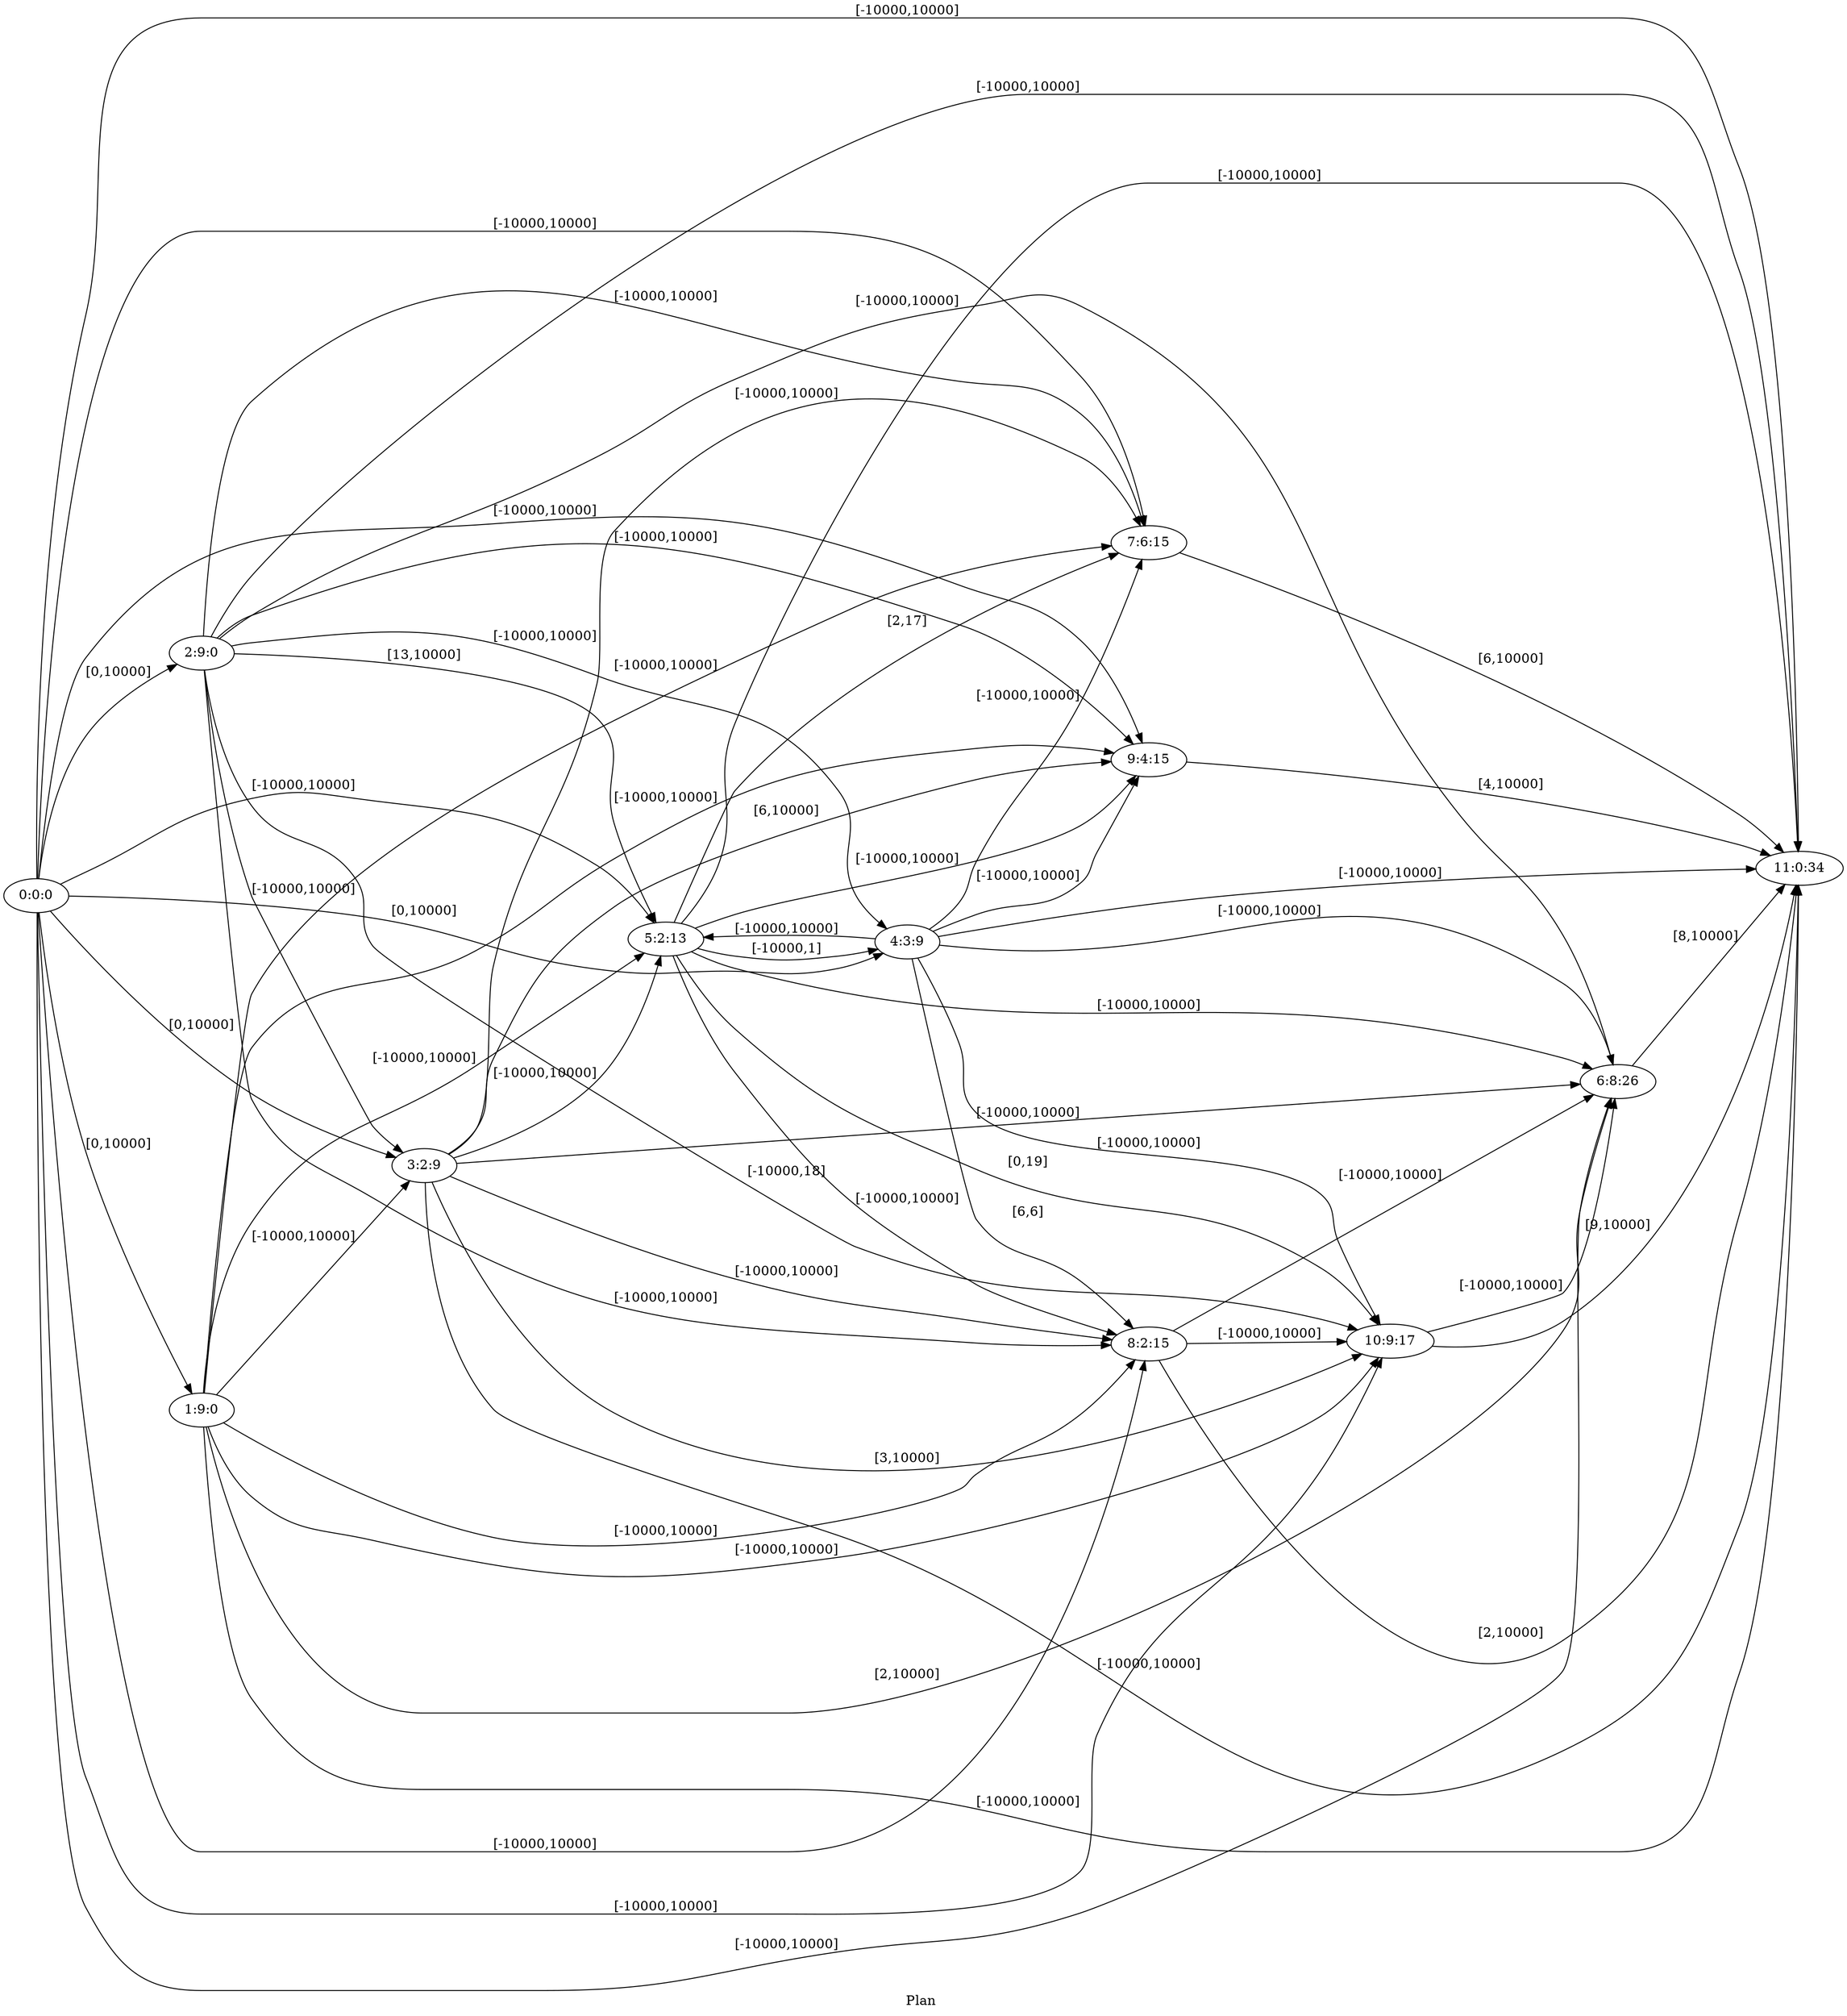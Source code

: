 digraph G {
 rankdir = LR;
 nodesep = .45; 
 size = 30;
label="Plan ";
 fldt = 0.541634;
"0:0:0"->"1:9:0"[ label = "[0,10000]"];
"0:0:0"->"2:9:0"[ label = "[0,10000]"];
"0:0:0"->"3:2:9"[ label = "[0,10000]"];
"0:0:0"->"4:3:9"[ label = "[0,10000]"];
"0:0:0"->"5:2:13"[ label = "[-10000,10000]"];
"0:0:0"->"6:8:26"[ label = "[-10000,10000]"];
"0:0:0"->"7:6:15"[ label = "[-10000,10000]"];
"0:0:0"->"8:2:15"[ label = "[-10000,10000]"];
"0:0:0"->"9:4:15"[ label = "[-10000,10000]"];
"0:0:0"->"10:9:17"[ label = "[-10000,10000]"];
"0:0:0"->"11:0:34"[ label = "[-10000,10000]"];
"1:9:0"->"3:2:9"[ label = "[-10000,10000]"];
"1:9:0"->"5:2:13"[ label = "[-10000,10000]"];
"1:9:0"->"6:8:26"[ label = "[2,10000]"];
"1:9:0"->"7:6:15"[ label = "[-10000,10000]"];
"1:9:0"->"8:2:15"[ label = "[-10000,10000]"];
"1:9:0"->"9:4:15"[ label = "[-10000,10000]"];
"1:9:0"->"10:9:17"[ label = "[-10000,10000]"];
"1:9:0"->"11:0:34"[ label = "[-10000,10000]"];
"2:9:0"->"3:2:9"[ label = "[-10000,10000]"];
"2:9:0"->"4:3:9"[ label = "[-10000,10000]"];
"2:9:0"->"5:2:13"[ label = "[13,10000]"];
"2:9:0"->"6:8:26"[ label = "[-10000,10000]"];
"2:9:0"->"7:6:15"[ label = "[-10000,10000]"];
"2:9:0"->"8:2:15"[ label = "[-10000,10000]"];
"2:9:0"->"9:4:15"[ label = "[-10000,10000]"];
"2:9:0"->"10:9:17"[ label = "[-10000,18]"];
"2:9:0"->"11:0:34"[ label = "[-10000,10000]"];
"3:2:9"->"5:2:13"[ label = "[-10000,10000]"];
"3:2:9"->"6:8:26"[ label = "[-10000,10000]"];
"3:2:9"->"7:6:15"[ label = "[-10000,10000]"];
"3:2:9"->"8:2:15"[ label = "[-10000,10000]"];
"3:2:9"->"9:4:15"[ label = "[6,10000]"];
"3:2:9"->"10:9:17"[ label = "[3,10000]"];
"3:2:9"->"11:0:34"[ label = "[-10000,10000]"];
"4:3:9"->"5:2:13"[ label = "[-10000,10000]"];
"4:3:9"->"6:8:26"[ label = "[-10000,10000]"];
"4:3:9"->"7:6:15"[ label = "[-10000,10000]"];
"4:3:9"->"8:2:15"[ label = "[6,6]"];
"4:3:9"->"9:4:15"[ label = "[-10000,10000]"];
"4:3:9"->"10:9:17"[ label = "[-10000,10000]"];
"4:3:9"->"11:0:34"[ label = "[-10000,10000]"];
"5:2:13"->"4:3:9"[ label = "[-10000,1]"];
"5:2:13"->"6:8:26"[ label = "[-10000,10000]"];
"5:2:13"->"7:6:15"[ label = "[2,17]"];
"5:2:13"->"8:2:15"[ label = "[-10000,10000]"];
"5:2:13"->"9:4:15"[ label = "[-10000,10000]"];
"5:2:13"->"10:9:17"[ label = "[0,19]"];
"5:2:13"->"11:0:34"[ label = "[-10000,10000]"];
"6:8:26"->"11:0:34"[ label = "[8,10000]"];
"7:6:15"->"11:0:34"[ label = "[6,10000]"];
"8:2:15"->"6:8:26"[ label = "[-10000,10000]"];
"8:2:15"->"10:9:17"[ label = "[-10000,10000]"];
"8:2:15"->"11:0:34"[ label = "[2,10000]"];
"9:4:15"->"11:0:34"[ label = "[4,10000]"];
"10:9:17"->"6:8:26"[ label = "[-10000,10000]"];
"10:9:17"->"11:0:34"[ label = "[9,10000]"];
}
